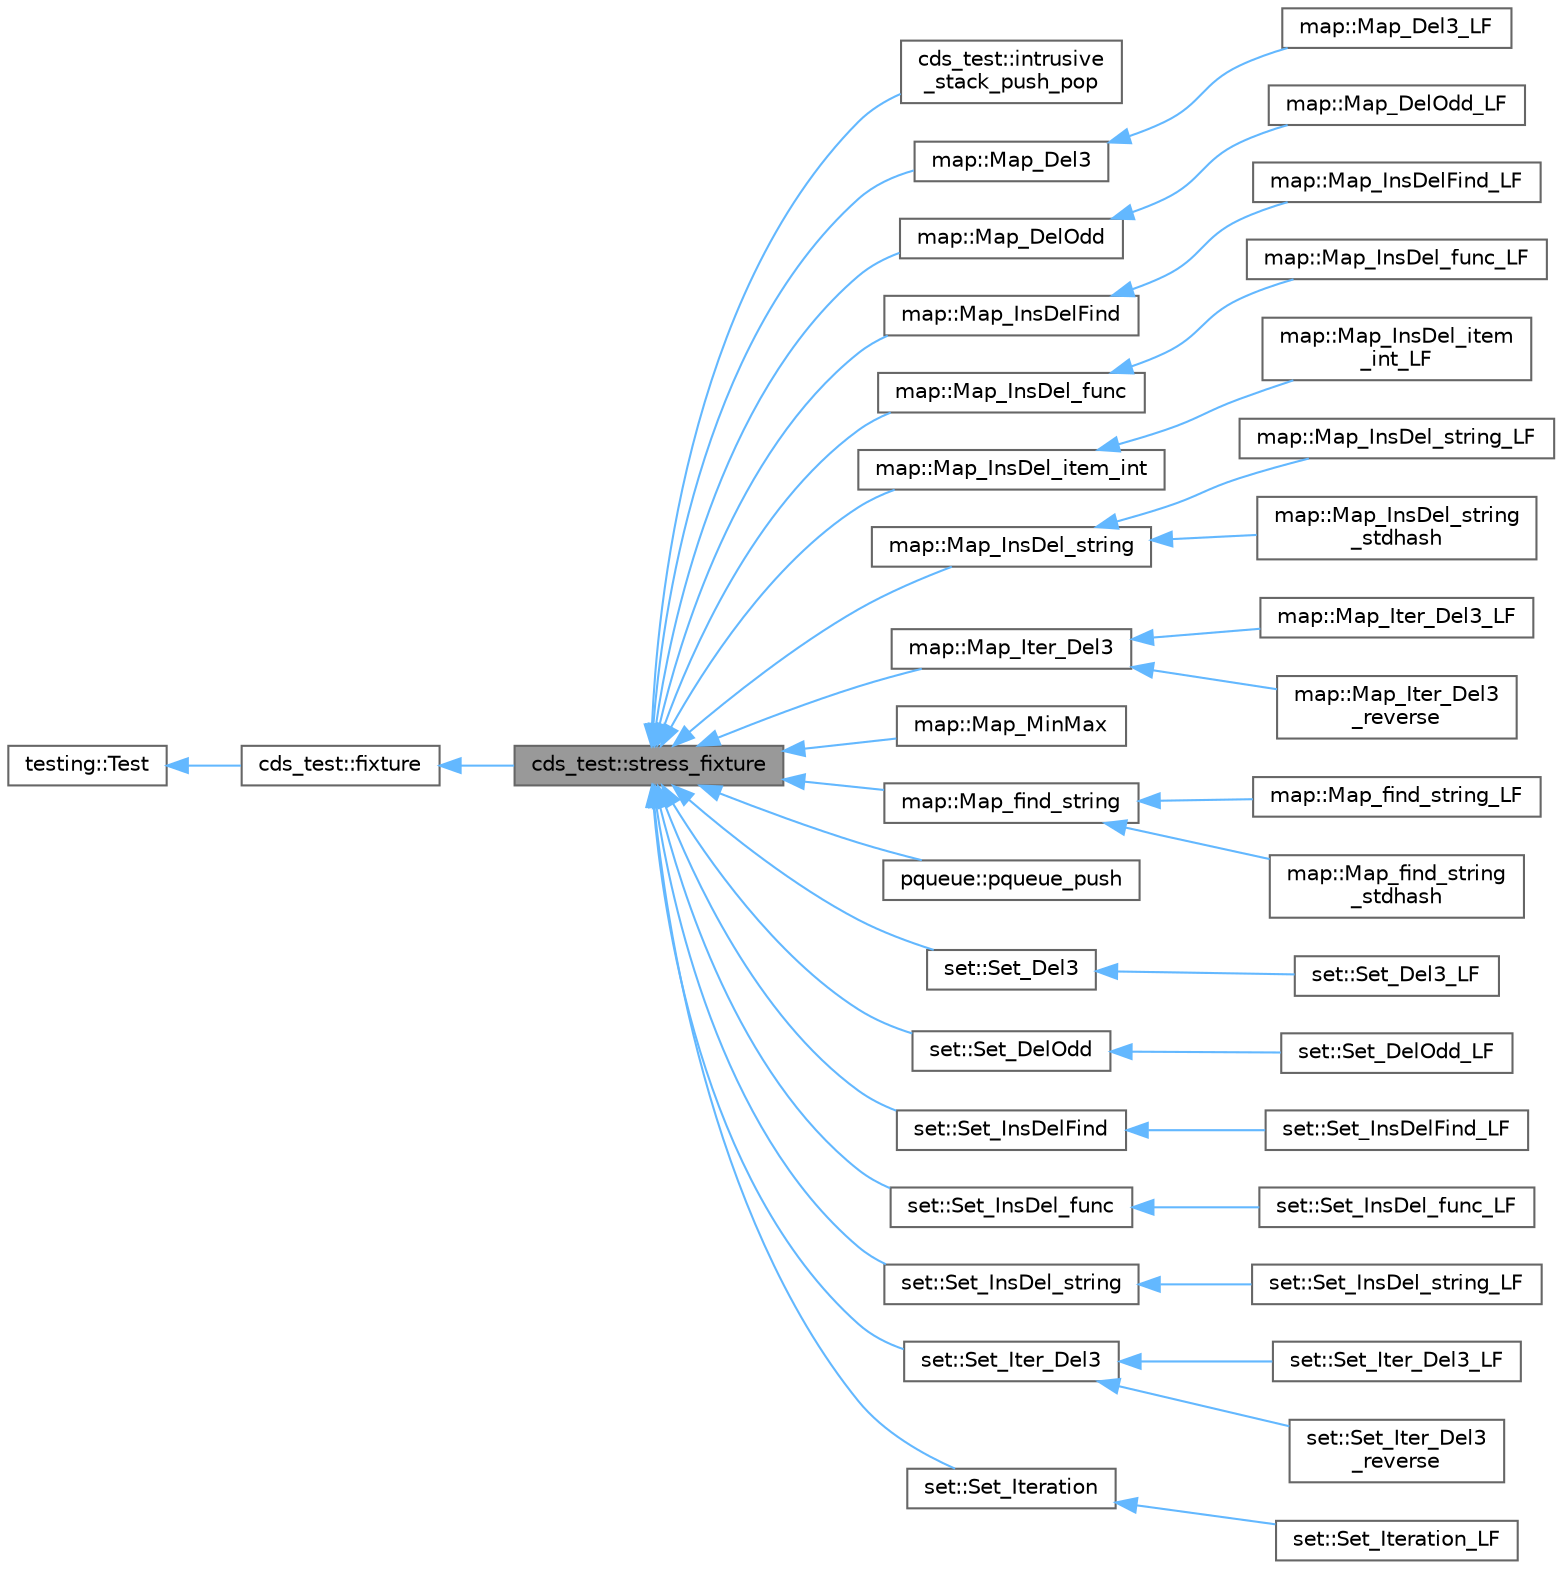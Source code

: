 digraph "cds_test::stress_fixture"
{
 // LATEX_PDF_SIZE
  bgcolor="transparent";
  edge [fontname=Helvetica,fontsize=10,labelfontname=Helvetica,labelfontsize=10];
  node [fontname=Helvetica,fontsize=10,shape=box,height=0.2,width=0.4];
  rankdir="LR";
  Node1 [id="Node000001",label="cds_test::stress_fixture",height=0.2,width=0.4,color="gray40", fillcolor="grey60", style="filled", fontcolor="black",tooltip=" "];
  Node2 -> Node1 [id="edge1_Node000001_Node000002",dir="back",color="steelblue1",style="solid",tooltip=" "];
  Node2 [id="Node000002",label="cds_test::fixture",height=0.2,width=0.4,color="gray40", fillcolor="white", style="filled",URL="$classcds__test_1_1fixture.html",tooltip=" "];
  Node3 -> Node2 [id="edge2_Node000002_Node000003",dir="back",color="steelblue1",style="solid",tooltip=" "];
  Node3 [id="Node000003",label="testing::Test",height=0.2,width=0.4,color="gray40", fillcolor="white", style="filled",tooltip=" "];
  Node1 -> Node4 [id="edge3_Node000001_Node000004",dir="back",color="steelblue1",style="solid",tooltip=" "];
  Node4 [id="Node000004",label="cds_test::intrusive\l_stack_push_pop",height=0.2,width=0.4,color="gray40", fillcolor="white", style="filled",URL="$classcds__test_1_1intrusive__stack__push__pop.html",tooltip=" "];
  Node1 -> Node5 [id="edge4_Node000001_Node000005",dir="back",color="steelblue1",style="solid",tooltip=" "];
  Node5 [id="Node000005",label="map::Map_Del3",height=0.2,width=0.4,color="gray40", fillcolor="white", style="filled",URL="$classmap_1_1_map___del3.html",tooltip=" "];
  Node5 -> Node6 [id="edge5_Node000005_Node000006",dir="back",color="steelblue1",style="solid",tooltip=" "];
  Node6 [id="Node000006",label="map::Map_Del3_LF",height=0.2,width=0.4,color="gray40", fillcolor="white", style="filled",URL="$classmap_1_1_map___del3___l_f.html",tooltip=" "];
  Node1 -> Node7 [id="edge6_Node000001_Node000007",dir="back",color="steelblue1",style="solid",tooltip=" "];
  Node7 [id="Node000007",label="map::Map_DelOdd",height=0.2,width=0.4,color="gray40", fillcolor="white", style="filled",URL="$classmap_1_1_map___del_odd.html",tooltip=" "];
  Node7 -> Node8 [id="edge7_Node000007_Node000008",dir="back",color="steelblue1",style="solid",tooltip=" "];
  Node8 [id="Node000008",label="map::Map_DelOdd_LF",height=0.2,width=0.4,color="gray40", fillcolor="white", style="filled",URL="$classmap_1_1_map___del_odd___l_f.html",tooltip=" "];
  Node1 -> Node9 [id="edge8_Node000001_Node000009",dir="back",color="steelblue1",style="solid",tooltip=" "];
  Node9 [id="Node000009",label="map::Map_InsDelFind",height=0.2,width=0.4,color="gray40", fillcolor="white", style="filled",URL="$classmap_1_1_map___ins_del_find.html",tooltip=" "];
  Node9 -> Node10 [id="edge9_Node000009_Node000010",dir="back",color="steelblue1",style="solid",tooltip=" "];
  Node10 [id="Node000010",label="map::Map_InsDelFind_LF",height=0.2,width=0.4,color="gray40", fillcolor="white", style="filled",URL="$classmap_1_1_map___ins_del_find___l_f.html",tooltip=" "];
  Node1 -> Node11 [id="edge10_Node000001_Node000011",dir="back",color="steelblue1",style="solid",tooltip=" "];
  Node11 [id="Node000011",label="map::Map_InsDel_func",height=0.2,width=0.4,color="gray40", fillcolor="white", style="filled",URL="$classmap_1_1_map___ins_del__func.html",tooltip=" "];
  Node11 -> Node12 [id="edge11_Node000011_Node000012",dir="back",color="steelblue1",style="solid",tooltip=" "];
  Node12 [id="Node000012",label="map::Map_InsDel_func_LF",height=0.2,width=0.4,color="gray40", fillcolor="white", style="filled",URL="$classmap_1_1_map___ins_del__func___l_f.html",tooltip=" "];
  Node1 -> Node13 [id="edge12_Node000001_Node000013",dir="back",color="steelblue1",style="solid",tooltip=" "];
  Node13 [id="Node000013",label="map::Map_InsDel_item_int",height=0.2,width=0.4,color="gray40", fillcolor="white", style="filled",URL="$classmap_1_1_map___ins_del__item__int.html",tooltip=" "];
  Node13 -> Node14 [id="edge13_Node000013_Node000014",dir="back",color="steelblue1",style="solid",tooltip=" "];
  Node14 [id="Node000014",label="map::Map_InsDel_item\l_int_LF",height=0.2,width=0.4,color="gray40", fillcolor="white", style="filled",URL="$classmap_1_1_map___ins_del__item__int___l_f.html",tooltip=" "];
  Node1 -> Node15 [id="edge14_Node000001_Node000015",dir="back",color="steelblue1",style="solid",tooltip=" "];
  Node15 [id="Node000015",label="map::Map_InsDel_string",height=0.2,width=0.4,color="gray40", fillcolor="white", style="filled",URL="$classmap_1_1_map___ins_del__string.html",tooltip=" "];
  Node15 -> Node16 [id="edge15_Node000015_Node000016",dir="back",color="steelblue1",style="solid",tooltip=" "];
  Node16 [id="Node000016",label="map::Map_InsDel_string_LF",height=0.2,width=0.4,color="gray40", fillcolor="white", style="filled",URL="$classmap_1_1_map___ins_del__string___l_f.html",tooltip=" "];
  Node15 -> Node17 [id="edge16_Node000015_Node000017",dir="back",color="steelblue1",style="solid",tooltip=" "];
  Node17 [id="Node000017",label="map::Map_InsDel_string\l_stdhash",height=0.2,width=0.4,color="gray40", fillcolor="white", style="filled",URL="$classmap_1_1_map___ins_del__string__stdhash.html",tooltip=" "];
  Node1 -> Node18 [id="edge17_Node000001_Node000018",dir="back",color="steelblue1",style="solid",tooltip=" "];
  Node18 [id="Node000018",label="map::Map_Iter_Del3",height=0.2,width=0.4,color="gray40", fillcolor="white", style="filled",URL="$classmap_1_1_map___iter___del3.html",tooltip=" "];
  Node18 -> Node19 [id="edge18_Node000018_Node000019",dir="back",color="steelblue1",style="solid",tooltip=" "];
  Node19 [id="Node000019",label="map::Map_Iter_Del3_LF",height=0.2,width=0.4,color="gray40", fillcolor="white", style="filled",URL="$classmap_1_1_map___iter___del3___l_f.html",tooltip=" "];
  Node18 -> Node20 [id="edge19_Node000018_Node000020",dir="back",color="steelblue1",style="solid",tooltip=" "];
  Node20 [id="Node000020",label="map::Map_Iter_Del3\l_reverse",height=0.2,width=0.4,color="gray40", fillcolor="white", style="filled",URL="$classmap_1_1_map___iter___del3__reverse.html",tooltip=" "];
  Node1 -> Node21 [id="edge20_Node000001_Node000021",dir="back",color="steelblue1",style="solid",tooltip=" "];
  Node21 [id="Node000021",label="map::Map_MinMax",height=0.2,width=0.4,color="gray40", fillcolor="white", style="filled",URL="$classmap_1_1_map___min_max.html",tooltip=" "];
  Node1 -> Node22 [id="edge21_Node000001_Node000022",dir="back",color="steelblue1",style="solid",tooltip=" "];
  Node22 [id="Node000022",label="map::Map_find_string",height=0.2,width=0.4,color="gray40", fillcolor="white", style="filled",URL="$classmap_1_1_map__find__string.html",tooltip=" "];
  Node22 -> Node23 [id="edge22_Node000022_Node000023",dir="back",color="steelblue1",style="solid",tooltip=" "];
  Node23 [id="Node000023",label="map::Map_find_string_LF",height=0.2,width=0.4,color="gray40", fillcolor="white", style="filled",URL="$classmap_1_1_map__find__string___l_f.html",tooltip=" "];
  Node22 -> Node24 [id="edge23_Node000022_Node000024",dir="back",color="steelblue1",style="solid",tooltip=" "];
  Node24 [id="Node000024",label="map::Map_find_string\l_stdhash",height=0.2,width=0.4,color="gray40", fillcolor="white", style="filled",URL="$classmap_1_1_map__find__string__stdhash.html",tooltip=" "];
  Node1 -> Node25 [id="edge24_Node000001_Node000025",dir="back",color="steelblue1",style="solid",tooltip=" "];
  Node25 [id="Node000025",label="pqueue::pqueue_push",height=0.2,width=0.4,color="gray40", fillcolor="white", style="filled",URL="$classpqueue_1_1pqueue__push.html",tooltip=" "];
  Node1 -> Node26 [id="edge25_Node000001_Node000026",dir="back",color="steelblue1",style="solid",tooltip=" "];
  Node26 [id="Node000026",label="set::Set_Del3",height=0.2,width=0.4,color="gray40", fillcolor="white", style="filled",URL="$classset_1_1_set___del3.html",tooltip=" "];
  Node26 -> Node27 [id="edge26_Node000026_Node000027",dir="back",color="steelblue1",style="solid",tooltip=" "];
  Node27 [id="Node000027",label="set::Set_Del3_LF",height=0.2,width=0.4,color="gray40", fillcolor="white", style="filled",URL="$classset_1_1_set___del3___l_f.html",tooltip=" "];
  Node1 -> Node28 [id="edge27_Node000001_Node000028",dir="back",color="steelblue1",style="solid",tooltip=" "];
  Node28 [id="Node000028",label="set::Set_DelOdd",height=0.2,width=0.4,color="gray40", fillcolor="white", style="filled",URL="$classset_1_1_set___del_odd.html",tooltip=" "];
  Node28 -> Node29 [id="edge28_Node000028_Node000029",dir="back",color="steelblue1",style="solid",tooltip=" "];
  Node29 [id="Node000029",label="set::Set_DelOdd_LF",height=0.2,width=0.4,color="gray40", fillcolor="white", style="filled",URL="$classset_1_1_set___del_odd___l_f.html",tooltip=" "];
  Node1 -> Node30 [id="edge29_Node000001_Node000030",dir="back",color="steelblue1",style="solid",tooltip=" "];
  Node30 [id="Node000030",label="set::Set_InsDelFind",height=0.2,width=0.4,color="gray40", fillcolor="white", style="filled",URL="$classset_1_1_set___ins_del_find.html",tooltip=" "];
  Node30 -> Node31 [id="edge30_Node000030_Node000031",dir="back",color="steelblue1",style="solid",tooltip=" "];
  Node31 [id="Node000031",label="set::Set_InsDelFind_LF",height=0.2,width=0.4,color="gray40", fillcolor="white", style="filled",URL="$classset_1_1_set___ins_del_find___l_f.html",tooltip=" "];
  Node1 -> Node32 [id="edge31_Node000001_Node000032",dir="back",color="steelblue1",style="solid",tooltip=" "];
  Node32 [id="Node000032",label="set::Set_InsDel_func",height=0.2,width=0.4,color="gray40", fillcolor="white", style="filled",URL="$classset_1_1_set___ins_del__func.html",tooltip=" "];
  Node32 -> Node33 [id="edge32_Node000032_Node000033",dir="back",color="steelblue1",style="solid",tooltip=" "];
  Node33 [id="Node000033",label="set::Set_InsDel_func_LF",height=0.2,width=0.4,color="gray40", fillcolor="white", style="filled",URL="$classset_1_1_set___ins_del__func___l_f.html",tooltip=" "];
  Node1 -> Node34 [id="edge33_Node000001_Node000034",dir="back",color="steelblue1",style="solid",tooltip=" "];
  Node34 [id="Node000034",label="set::Set_InsDel_string",height=0.2,width=0.4,color="gray40", fillcolor="white", style="filled",URL="$classset_1_1_set___ins_del__string.html",tooltip=" "];
  Node34 -> Node35 [id="edge34_Node000034_Node000035",dir="back",color="steelblue1",style="solid",tooltip=" "];
  Node35 [id="Node000035",label="set::Set_InsDel_string_LF",height=0.2,width=0.4,color="gray40", fillcolor="white", style="filled",URL="$classset_1_1_set___ins_del__string___l_f.html",tooltip=" "];
  Node1 -> Node36 [id="edge35_Node000001_Node000036",dir="back",color="steelblue1",style="solid",tooltip=" "];
  Node36 [id="Node000036",label="set::Set_Iter_Del3",height=0.2,width=0.4,color="gray40", fillcolor="white", style="filled",URL="$classset_1_1_set___iter___del3.html",tooltip=" "];
  Node36 -> Node37 [id="edge36_Node000036_Node000037",dir="back",color="steelblue1",style="solid",tooltip=" "];
  Node37 [id="Node000037",label="set::Set_Iter_Del3_LF",height=0.2,width=0.4,color="gray40", fillcolor="white", style="filled",URL="$classset_1_1_set___iter___del3___l_f.html",tooltip=" "];
  Node36 -> Node38 [id="edge37_Node000036_Node000038",dir="back",color="steelblue1",style="solid",tooltip=" "];
  Node38 [id="Node000038",label="set::Set_Iter_Del3\l_reverse",height=0.2,width=0.4,color="gray40", fillcolor="white", style="filled",URL="$classset_1_1_set___iter___del3__reverse.html",tooltip=" "];
  Node1 -> Node39 [id="edge38_Node000001_Node000039",dir="back",color="steelblue1",style="solid",tooltip=" "];
  Node39 [id="Node000039",label="set::Set_Iteration",height=0.2,width=0.4,color="gray40", fillcolor="white", style="filled",URL="$classset_1_1_set___iteration.html",tooltip=" "];
  Node39 -> Node40 [id="edge39_Node000039_Node000040",dir="back",color="steelblue1",style="solid",tooltip=" "];
  Node40 [id="Node000040",label="set::Set_Iteration_LF",height=0.2,width=0.4,color="gray40", fillcolor="white", style="filled",URL="$classset_1_1_set___iteration___l_f.html",tooltip=" "];
}
